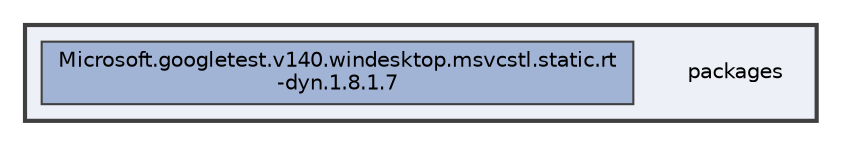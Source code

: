 digraph "packages"
{
 // LATEX_PDF_SIZE
  bgcolor="transparent";
  edge [fontname=Helvetica,fontsize=10,labelfontname=Helvetica,labelfontsize=10];
  node [fontname=Helvetica,fontsize=10,shape=box,height=0.2,width=0.4];
  compound=true
  subgraph clusterdir_93501a11e921083efbd154e0cdff5f10 {
    graph [ bgcolor="#edf0f7", pencolor="grey25", label="", fontname=Helvetica,fontsize=10 style="filled,bold", URL="dir_93501a11e921083efbd154e0cdff5f10.html",tooltip=""]
    dir_93501a11e921083efbd154e0cdff5f10 [shape=plaintext, label="packages"];
  dir_5f6b6221082f984583a13970b5967d88 [label="Microsoft.googletest.v140.windesktop.msvcstl.static.rt\l-dyn.1.8.1.7", fillcolor="#a2b4d6", color="grey25", style="filled", URL="dir_5f6b6221082f984583a13970b5967d88.html",tooltip=""];
  }
}
